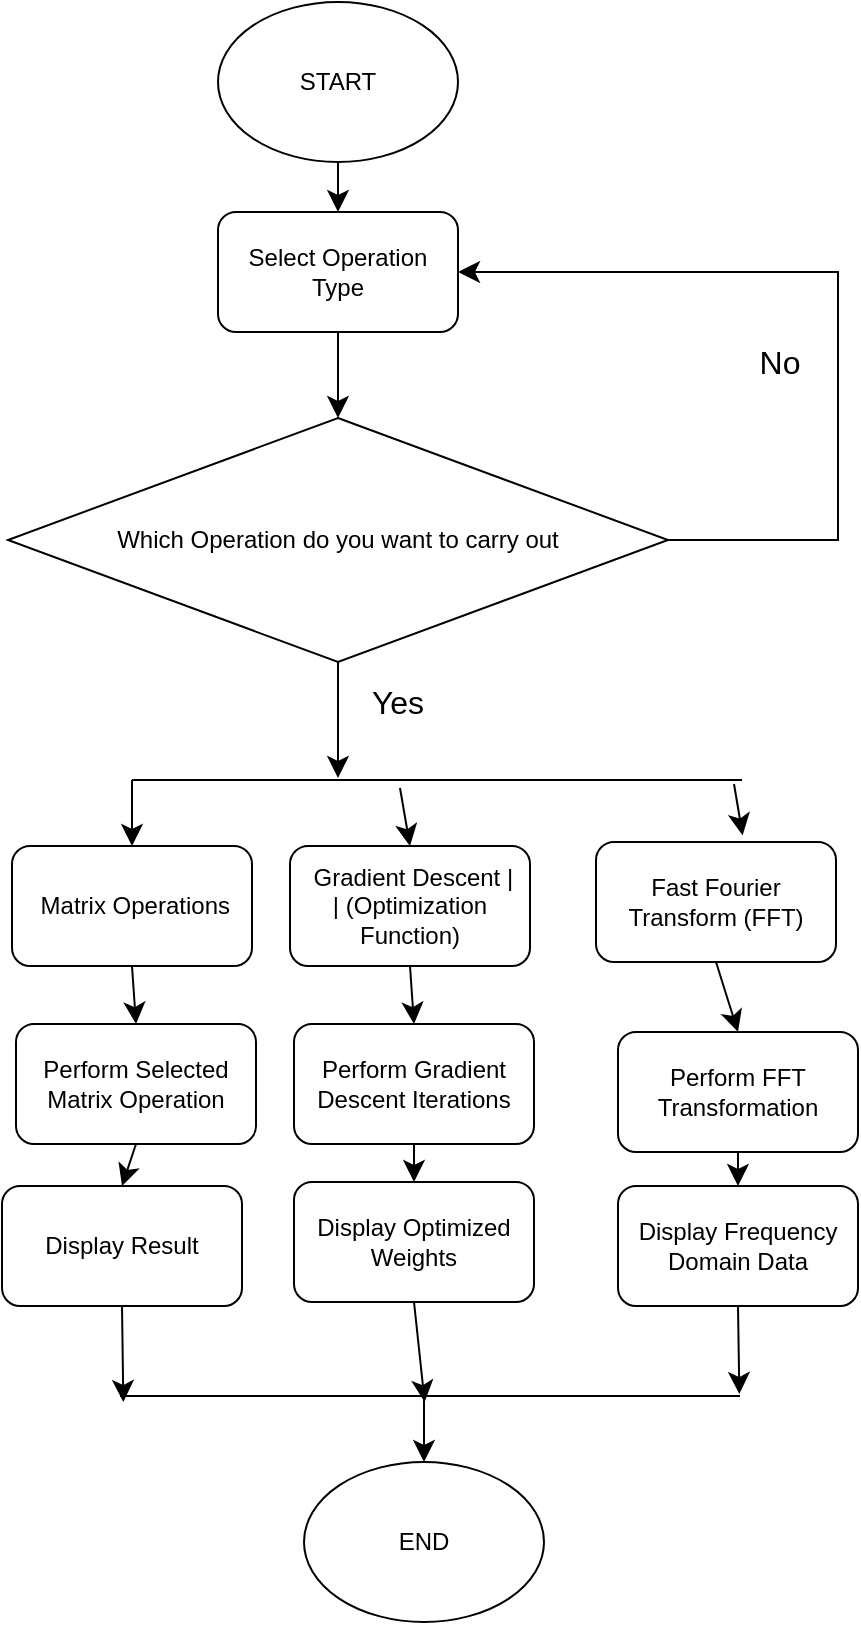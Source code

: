 <mxfile version="25.0.3">
  <diagram name="Page-1" id="hnx36Q2FccpPgzT7XMoK">
    <mxGraphModel dx="1114" dy="1000" grid="0" gridSize="10" guides="1" tooltips="1" connect="1" arrows="1" fold="1" page="0" pageScale="1" pageWidth="850" pageHeight="1100" math="0" shadow="0">
      <root>
        <mxCell id="0" />
        <mxCell id="1" parent="0" />
        <mxCell id="ymAzP-dkj9Wv20Yx5qc4-1" value="END" style="ellipse;whiteSpace=wrap;html=1;" parent="1" vertex="1">
          <mxGeometry x="245" y="649" width="120" height="80" as="geometry" />
        </mxCell>
        <mxCell id="ymAzP-dkj9Wv20Yx5qc4-25" style="edgeStyle=none;curved=1;rounded=0;orthogonalLoop=1;jettySize=auto;html=1;exitX=0.5;exitY=1;exitDx=0;exitDy=0;entryX=0.5;entryY=0;entryDx=0;entryDy=0;fontSize=12;startSize=8;endSize=8;" parent="1" source="ymAzP-dkj9Wv20Yx5qc4-2" target="ymAzP-dkj9Wv20Yx5qc4-3" edge="1">
          <mxGeometry relative="1" as="geometry" />
        </mxCell>
        <mxCell id="ymAzP-dkj9Wv20Yx5qc4-2" value="START" style="ellipse;whiteSpace=wrap;html=1;" parent="1" vertex="1">
          <mxGeometry x="202" y="-81" width="120" height="80" as="geometry" />
        </mxCell>
        <mxCell id="ymAzP-dkj9Wv20Yx5qc4-19" style="edgeStyle=none;curved=1;rounded=0;orthogonalLoop=1;jettySize=auto;html=1;exitX=0.5;exitY=1;exitDx=0;exitDy=0;entryX=0.5;entryY=0;entryDx=0;entryDy=0;fontSize=12;startSize=8;endSize=8;" parent="1" source="ymAzP-dkj9Wv20Yx5qc4-3" target="ymAzP-dkj9Wv20Yx5qc4-6" edge="1">
          <mxGeometry relative="1" as="geometry" />
        </mxCell>
        <mxCell id="ymAzP-dkj9Wv20Yx5qc4-3" value="Select Operation Type" style="rounded=1;whiteSpace=wrap;html=1;" parent="1" vertex="1">
          <mxGeometry x="202" y="24" width="120" height="60" as="geometry" />
        </mxCell>
        <mxCell id="ymAzP-dkj9Wv20Yx5qc4-20" style="edgeStyle=none;curved=1;rounded=0;orthogonalLoop=1;jettySize=auto;html=1;exitX=0.5;exitY=1;exitDx=0;exitDy=0;fontSize=12;startSize=8;endSize=8;" parent="1" source="ymAzP-dkj9Wv20Yx5qc4-6" edge="1">
          <mxGeometry relative="1" as="geometry">
            <mxPoint x="262" y="307" as="targetPoint" />
          </mxGeometry>
        </mxCell>
        <mxCell id="ymAzP-dkj9Wv20Yx5qc4-46" style="edgeStyle=orthogonalEdgeStyle;rounded=0;orthogonalLoop=1;jettySize=auto;html=1;fontSize=12;startSize=8;endSize=8;entryX=1;entryY=0.5;entryDx=0;entryDy=0;" parent="1" source="ymAzP-dkj9Wv20Yx5qc4-6" target="ymAzP-dkj9Wv20Yx5qc4-3" edge="1">
          <mxGeometry relative="1" as="geometry">
            <mxPoint x="576" y="37" as="targetPoint" />
            <Array as="points">
              <mxPoint x="512" y="188" />
              <mxPoint x="512" y="54" />
            </Array>
          </mxGeometry>
        </mxCell>
        <mxCell id="ymAzP-dkj9Wv20Yx5qc4-6" value="Which Operation do you want to carry out" style="rhombus;whiteSpace=wrap;html=1;" parent="1" vertex="1">
          <mxGeometry x="97" y="127" width="330" height="122" as="geometry" />
        </mxCell>
        <mxCell id="ymAzP-dkj9Wv20Yx5qc4-30" style="edgeStyle=none;curved=1;rounded=0;orthogonalLoop=1;jettySize=auto;html=1;exitX=0.5;exitY=1;exitDx=0;exitDy=0;entryX=0.5;entryY=0;entryDx=0;entryDy=0;fontSize=12;startSize=8;endSize=8;" parent="1" source="ymAzP-dkj9Wv20Yx5qc4-8" target="ymAzP-dkj9Wv20Yx5qc4-13" edge="1">
          <mxGeometry relative="1" as="geometry" />
        </mxCell>
        <mxCell id="ymAzP-dkj9Wv20Yx5qc4-8" value="Fast Fourier Transform (FFT)" style="rounded=1;whiteSpace=wrap;html=1;" parent="1" vertex="1">
          <mxGeometry x="391" y="339" width="120" height="60" as="geometry" />
        </mxCell>
        <mxCell id="ymAzP-dkj9Wv20Yx5qc4-29" style="edgeStyle=none;curved=1;rounded=0;orthogonalLoop=1;jettySize=auto;html=1;exitX=0.5;exitY=1;exitDx=0;exitDy=0;entryX=0.5;entryY=0;entryDx=0;entryDy=0;fontSize=12;startSize=8;endSize=8;" parent="1" source="ymAzP-dkj9Wv20Yx5qc4-9" target="ymAzP-dkj9Wv20Yx5qc4-11" edge="1">
          <mxGeometry relative="1" as="geometry" />
        </mxCell>
        <mxCell id="ymAzP-dkj9Wv20Yx5qc4-9" value="&amp;nbsp;Gradient Descent           |&lt;br/&gt;| (Optimization Function)" style="rounded=1;whiteSpace=wrap;html=1;" parent="1" vertex="1">
          <mxGeometry x="238" y="341" width="120" height="60" as="geometry" />
        </mxCell>
        <mxCell id="ymAzP-dkj9Wv20Yx5qc4-28" style="edgeStyle=none;curved=1;rounded=0;orthogonalLoop=1;jettySize=auto;html=1;exitX=0.5;exitY=1;exitDx=0;exitDy=0;entryX=0.5;entryY=0;entryDx=0;entryDy=0;fontSize=12;startSize=8;endSize=8;" parent="1" source="ymAzP-dkj9Wv20Yx5qc4-10" target="ymAzP-dkj9Wv20Yx5qc4-12" edge="1">
          <mxGeometry relative="1" as="geometry" />
        </mxCell>
        <mxCell id="ymAzP-dkj9Wv20Yx5qc4-10" value="&amp;nbsp;Matrix Operations" style="rounded=1;whiteSpace=wrap;html=1;" parent="1" vertex="1">
          <mxGeometry x="99" y="341" width="120" height="60" as="geometry" />
        </mxCell>
        <mxCell id="ymAzP-dkj9Wv20Yx5qc4-31" style="edgeStyle=none;curved=1;rounded=0;orthogonalLoop=1;jettySize=auto;html=1;exitX=0.5;exitY=1;exitDx=0;exitDy=0;entryX=0.5;entryY=0;entryDx=0;entryDy=0;fontSize=12;startSize=8;endSize=8;" parent="1" source="ymAzP-dkj9Wv20Yx5qc4-11" target="ymAzP-dkj9Wv20Yx5qc4-14" edge="1">
          <mxGeometry relative="1" as="geometry" />
        </mxCell>
        <mxCell id="ymAzP-dkj9Wv20Yx5qc4-11" value="Perform Gradient Descent Iterations" style="rounded=1;whiteSpace=wrap;html=1;" parent="1" vertex="1">
          <mxGeometry x="240" y="430" width="120" height="60" as="geometry" />
        </mxCell>
        <mxCell id="ymAzP-dkj9Wv20Yx5qc4-33" style="edgeStyle=none;curved=1;rounded=0;orthogonalLoop=1;jettySize=auto;html=1;exitX=0.5;exitY=1;exitDx=0;exitDy=0;entryX=0.5;entryY=0;entryDx=0;entryDy=0;fontSize=12;startSize=8;endSize=8;" parent="1" source="ymAzP-dkj9Wv20Yx5qc4-12" target="ymAzP-dkj9Wv20Yx5qc4-16" edge="1">
          <mxGeometry relative="1" as="geometry" />
        </mxCell>
        <mxCell id="ymAzP-dkj9Wv20Yx5qc4-12" value="Perform Selected Matrix Operation" style="rounded=1;whiteSpace=wrap;html=1;" parent="1" vertex="1">
          <mxGeometry x="101" y="430" width="120" height="60" as="geometry" />
        </mxCell>
        <mxCell id="ymAzP-dkj9Wv20Yx5qc4-32" style="edgeStyle=none;curved=1;rounded=0;orthogonalLoop=1;jettySize=auto;html=1;exitX=0.5;exitY=1;exitDx=0;exitDy=0;entryX=0.5;entryY=0;entryDx=0;entryDy=0;fontSize=12;startSize=8;endSize=8;" parent="1" source="ymAzP-dkj9Wv20Yx5qc4-13" target="ymAzP-dkj9Wv20Yx5qc4-15" edge="1">
          <mxGeometry relative="1" as="geometry" />
        </mxCell>
        <mxCell id="ymAzP-dkj9Wv20Yx5qc4-13" value="Perform FFT Transformation" style="rounded=1;whiteSpace=wrap;html=1;" parent="1" vertex="1">
          <mxGeometry x="402" y="434" width="120" height="60" as="geometry" />
        </mxCell>
        <mxCell id="ymAzP-dkj9Wv20Yx5qc4-36" style="edgeStyle=none;curved=1;rounded=0;orthogonalLoop=1;jettySize=auto;html=1;exitX=0.5;exitY=1;exitDx=0;exitDy=0;fontSize=12;startSize=8;endSize=8;" parent="1" source="ymAzP-dkj9Wv20Yx5qc4-14" edge="1">
          <mxGeometry relative="1" as="geometry">
            <mxPoint x="305.333" y="619" as="targetPoint" />
          </mxGeometry>
        </mxCell>
        <mxCell id="ymAzP-dkj9Wv20Yx5qc4-14" value="Display Optimized Weights" style="rounded=1;whiteSpace=wrap;html=1;" parent="1" vertex="1">
          <mxGeometry x="240" y="509" width="120" height="60" as="geometry" />
        </mxCell>
        <mxCell id="ymAzP-dkj9Wv20Yx5qc4-37" style="edgeStyle=none;curved=1;rounded=0;orthogonalLoop=1;jettySize=auto;html=1;exitX=0.5;exitY=1;exitDx=0;exitDy=0;fontSize=12;startSize=8;endSize=8;" parent="1" source="ymAzP-dkj9Wv20Yx5qc4-15" edge="1">
          <mxGeometry relative="1" as="geometry">
            <mxPoint x="462.667" y="615" as="targetPoint" />
          </mxGeometry>
        </mxCell>
        <mxCell id="ymAzP-dkj9Wv20Yx5qc4-15" value="Display Frequency Domain Data" style="rounded=1;whiteSpace=wrap;html=1;" parent="1" vertex="1">
          <mxGeometry x="402" y="511" width="120" height="60" as="geometry" />
        </mxCell>
        <mxCell id="ymAzP-dkj9Wv20Yx5qc4-35" style="edgeStyle=none;curved=1;rounded=0;orthogonalLoop=1;jettySize=auto;html=1;exitX=0.5;exitY=1;exitDx=0;exitDy=0;fontSize=12;startSize=8;endSize=8;" parent="1" source="ymAzP-dkj9Wv20Yx5qc4-16" edge="1">
          <mxGeometry relative="1" as="geometry">
            <mxPoint x="154.667" y="619" as="targetPoint" />
          </mxGeometry>
        </mxCell>
        <mxCell id="ymAzP-dkj9Wv20Yx5qc4-16" value="Display Result" style="rounded=1;whiteSpace=wrap;html=1;" parent="1" vertex="1">
          <mxGeometry x="94" y="511" width="120" height="60" as="geometry" />
        </mxCell>
        <mxCell id="ymAzP-dkj9Wv20Yx5qc4-17" value="" style="endArrow=none;html=1;rounded=0;fontSize=12;startSize=8;endSize=8;curved=1;" parent="1" edge="1">
          <mxGeometry width="50" height="50" relative="1" as="geometry">
            <mxPoint x="159" y="308" as="sourcePoint" />
            <mxPoint x="464" y="308" as="targetPoint" />
          </mxGeometry>
        </mxCell>
        <mxCell id="ymAzP-dkj9Wv20Yx5qc4-21" value="" style="endArrow=classic;html=1;rounded=0;fontSize=12;startSize=8;endSize=8;curved=1;entryX=0.611;entryY=-0.056;entryDx=0;entryDy=0;entryPerimeter=0;" parent="1" target="ymAzP-dkj9Wv20Yx5qc4-8" edge="1">
          <mxGeometry width="50" height="50" relative="1" as="geometry">
            <mxPoint x="460" y="310" as="sourcePoint" />
            <mxPoint x="348" y="340" as="targetPoint" />
          </mxGeometry>
        </mxCell>
        <mxCell id="ymAzP-dkj9Wv20Yx5qc4-22" value="" style="endArrow=classic;html=1;rounded=0;fontSize=12;startSize=8;endSize=8;curved=1;entryX=0.5;entryY=0;entryDx=0;entryDy=0;" parent="1" target="ymAzP-dkj9Wv20Yx5qc4-10" edge="1">
          <mxGeometry width="50" height="50" relative="1" as="geometry">
            <mxPoint x="159" y="308" as="sourcePoint" />
            <mxPoint x="348" y="340" as="targetPoint" />
          </mxGeometry>
        </mxCell>
        <mxCell id="ymAzP-dkj9Wv20Yx5qc4-26" value="" style="endArrow=classic;html=1;rounded=0;fontSize=12;startSize=8;endSize=8;curved=1;entryX=0.5;entryY=0;entryDx=0;entryDy=0;" parent="1" target="ymAzP-dkj9Wv20Yx5qc4-9" edge="1">
          <mxGeometry width="50" height="50" relative="1" as="geometry">
            <mxPoint x="293" y="312" as="sourcePoint" />
            <mxPoint x="348" y="340" as="targetPoint" />
          </mxGeometry>
        </mxCell>
        <mxCell id="ymAzP-dkj9Wv20Yx5qc4-27" value="" style="endArrow=none;html=1;rounded=0;fontSize=12;startSize=8;endSize=8;curved=1;" parent="1" edge="1">
          <mxGeometry width="50" height="50" relative="1" as="geometry">
            <mxPoint x="153" y="616" as="sourcePoint" />
            <mxPoint x="463" y="616" as="targetPoint" />
            <Array as="points">
              <mxPoint x="309" y="616" />
            </Array>
          </mxGeometry>
        </mxCell>
        <mxCell id="ymAzP-dkj9Wv20Yx5qc4-42" value="" style="endArrow=classic;html=1;rounded=0;fontSize=12;startSize=8;endSize=8;curved=1;entryX=0.5;entryY=0;entryDx=0;entryDy=0;" parent="1" target="ymAzP-dkj9Wv20Yx5qc4-1" edge="1">
          <mxGeometry width="50" height="50" relative="1" as="geometry">
            <mxPoint x="305" y="616" as="sourcePoint" />
            <mxPoint x="348" y="315" as="targetPoint" />
          </mxGeometry>
        </mxCell>
        <mxCell id="ymAzP-dkj9Wv20Yx5qc4-45" value="Yes" style="text;html=1;align=center;verticalAlign=middle;whiteSpace=wrap;rounded=0;fontSize=16;" parent="1" vertex="1">
          <mxGeometry x="262" y="254" width="60" height="30" as="geometry" />
        </mxCell>
        <mxCell id="ymAzP-dkj9Wv20Yx5qc4-48" value="No" style="text;html=1;align=center;verticalAlign=middle;whiteSpace=wrap;rounded=0;fontSize=16;" parent="1" vertex="1">
          <mxGeometry x="453" y="84" width="60" height="30" as="geometry" />
        </mxCell>
      </root>
    </mxGraphModel>
  </diagram>
</mxfile>
